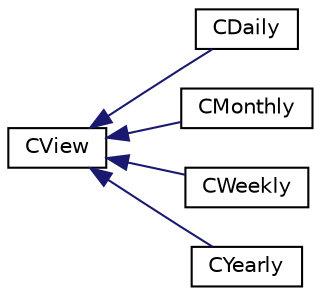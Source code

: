 digraph "Graphical Class Hierarchy"
{
 // LATEX_PDF_SIZE
  edge [fontname="Helvetica",fontsize="10",labelfontname="Helvetica",labelfontsize="10"];
  node [fontname="Helvetica",fontsize="10",shape=record];
  rankdir="LR";
  Node0 [label="CView",height=0.2,width=0.4,color="black", fillcolor="white", style="filled",URL="$classCView.html",tooltip=" "];
  Node0 -> Node1 [dir="back",color="midnightblue",fontsize="10",style="solid",fontname="Helvetica"];
  Node1 [label="CDaily",height=0.2,width=0.4,color="black", fillcolor="white", style="filled",URL="$classCDaily.html",tooltip=" "];
  Node0 -> Node2 [dir="back",color="midnightblue",fontsize="10",style="solid",fontname="Helvetica"];
  Node2 [label="CMonthly",height=0.2,width=0.4,color="black", fillcolor="white", style="filled",URL="$classCMonthly.html",tooltip=" "];
  Node0 -> Node3 [dir="back",color="midnightblue",fontsize="10",style="solid",fontname="Helvetica"];
  Node3 [label="CWeekly",height=0.2,width=0.4,color="black", fillcolor="white", style="filled",URL="$classCWeekly.html",tooltip=" "];
  Node0 -> Node4 [dir="back",color="midnightblue",fontsize="10",style="solid",fontname="Helvetica"];
  Node4 [label="CYearly",height=0.2,width=0.4,color="black", fillcolor="white", style="filled",URL="$classCYearly.html",tooltip=" "];
}
